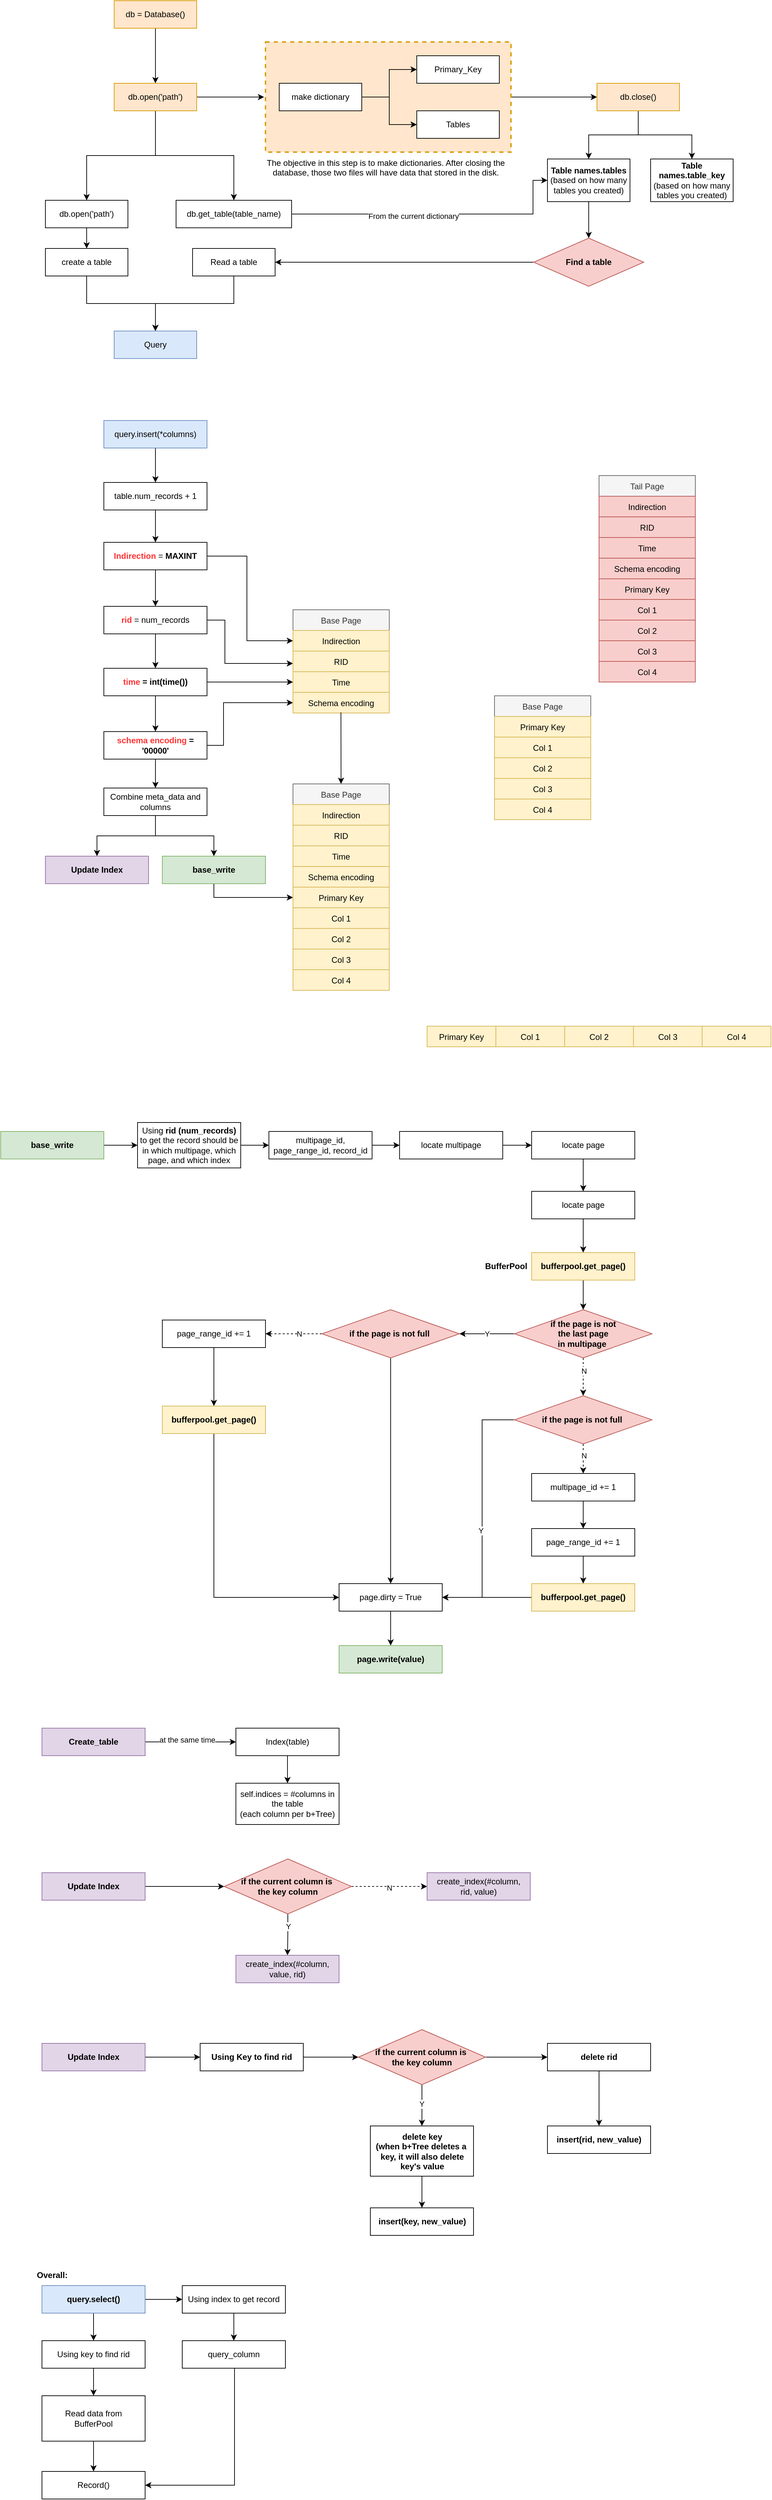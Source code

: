 <mxfile version="16.6.4" type="github">
  <diagram id="Wvhb61Qy2nOv9_hHWXvt" name="Page-1">
    <mxGraphModel dx="1296" dy="722" grid="0" gridSize="10" guides="1" tooltips="1" connect="1" arrows="1" fold="1" page="1" pageScale="1" pageWidth="1169" pageHeight="1654" math="0" shadow="0">
      <root>
        <mxCell id="0" />
        <mxCell id="1" parent="0" />
        <mxCell id="xcOaB14ry1vTwnBR0oJF-19" style="edgeStyle=orthogonalEdgeStyle;rounded=0;orthogonalLoop=1;jettySize=auto;html=1;startArrow=none;startFill=0;endArrow=classic;endFill=1;entryX=0;entryY=0.5;entryDx=0;entryDy=0;" edge="1" parent="1" source="xcOaB14ry1vTwnBR0oJF-11" target="xcOaB14ry1vTwnBR0oJF-20">
          <mxGeometry relative="1" as="geometry">
            <mxPoint x="819.2" y="180" as="targetPoint" />
          </mxGeometry>
        </mxCell>
        <mxCell id="xcOaB14ry1vTwnBR0oJF-11" value="" style="rounded=0;whiteSpace=wrap;html=1;fillColor=#ffe6cc;dashed=1;strokeWidth=2;strokeColor=#d79b00;" vertex="1" parent="1">
          <mxGeometry x="405" y="100" width="357" height="160" as="geometry" />
        </mxCell>
        <mxCell id="xcOaB14ry1vTwnBR0oJF-3" value="" style="edgeStyle=orthogonalEdgeStyle;rounded=0;orthogonalLoop=1;jettySize=auto;html=1;" edge="1" parent="1" source="xcOaB14ry1vTwnBR0oJF-1" target="xcOaB14ry1vTwnBR0oJF-2">
          <mxGeometry relative="1" as="geometry" />
        </mxCell>
        <mxCell id="xcOaB14ry1vTwnBR0oJF-1" value="db = Database()" style="rounded=0;whiteSpace=wrap;html=1;fillColor=#ffe6cc;strokeColor=#d79b00;" vertex="1" parent="1">
          <mxGeometry x="185" y="40" width="120" height="40" as="geometry" />
        </mxCell>
        <mxCell id="xcOaB14ry1vTwnBR0oJF-5" value="" style="edgeStyle=orthogonalEdgeStyle;rounded=0;orthogonalLoop=1;jettySize=auto;html=1;" edge="1" parent="1" source="xcOaB14ry1vTwnBR0oJF-2">
          <mxGeometry relative="1" as="geometry">
            <mxPoint x="403" y="180" as="targetPoint" />
          </mxGeometry>
        </mxCell>
        <mxCell id="xcOaB14ry1vTwnBR0oJF-31" value="" style="edgeStyle=orthogonalEdgeStyle;rounded=0;orthogonalLoop=1;jettySize=auto;html=1;startArrow=none;startFill=0;endArrow=classic;endFill=1;" edge="1" parent="1" source="xcOaB14ry1vTwnBR0oJF-2" target="xcOaB14ry1vTwnBR0oJF-30">
          <mxGeometry relative="1" as="geometry" />
        </mxCell>
        <mxCell id="xcOaB14ry1vTwnBR0oJF-32" style="edgeStyle=orthogonalEdgeStyle;rounded=0;orthogonalLoop=1;jettySize=auto;html=1;entryX=0.5;entryY=0;entryDx=0;entryDy=0;startArrow=none;startFill=0;endArrow=classic;endFill=1;" edge="1" parent="1" source="xcOaB14ry1vTwnBR0oJF-2" target="xcOaB14ry1vTwnBR0oJF-13">
          <mxGeometry relative="1" as="geometry" />
        </mxCell>
        <mxCell id="xcOaB14ry1vTwnBR0oJF-2" value="db.open(&#39;path&#39;)" style="rounded=0;whiteSpace=wrap;html=1;fillColor=#ffe6cc;strokeColor=#d79b00;" vertex="1" parent="1">
          <mxGeometry x="185" y="160" width="120" height="40" as="geometry" />
        </mxCell>
        <mxCell id="xcOaB14ry1vTwnBR0oJF-7" value="" style="edgeStyle=orthogonalEdgeStyle;rounded=0;orthogonalLoop=1;jettySize=auto;html=1;" edge="1" parent="1" source="xcOaB14ry1vTwnBR0oJF-4" target="xcOaB14ry1vTwnBR0oJF-6">
          <mxGeometry relative="1" as="geometry" />
        </mxCell>
        <mxCell id="xcOaB14ry1vTwnBR0oJF-9" value="" style="edgeStyle=orthogonalEdgeStyle;rounded=0;orthogonalLoop=1;jettySize=auto;html=1;" edge="1" parent="1" source="xcOaB14ry1vTwnBR0oJF-4" target="xcOaB14ry1vTwnBR0oJF-8">
          <mxGeometry relative="1" as="geometry" />
        </mxCell>
        <mxCell id="xcOaB14ry1vTwnBR0oJF-4" value="make dictionary" style="rounded=0;whiteSpace=wrap;html=1;" vertex="1" parent="1">
          <mxGeometry x="425" y="160" width="120" height="40" as="geometry" />
        </mxCell>
        <mxCell id="xcOaB14ry1vTwnBR0oJF-6" value="Primary_Key" style="rounded=0;whiteSpace=wrap;html=1;" vertex="1" parent="1">
          <mxGeometry x="625" y="120" width="120" height="40" as="geometry" />
        </mxCell>
        <mxCell id="xcOaB14ry1vTwnBR0oJF-8" value="Tables" style="rounded=0;whiteSpace=wrap;html=1;" vertex="1" parent="1">
          <mxGeometry x="625" y="200" width="120" height="40" as="geometry" />
        </mxCell>
        <mxCell id="xcOaB14ry1vTwnBR0oJF-12" value="The objective in this step is to make dictionaries. After closing the database, those two files will have data that stored in the disk.&lt;br&gt;&lt;br&gt;" style="text;html=1;strokeColor=none;fillColor=none;align=center;verticalAlign=middle;whiteSpace=wrap;rounded=0;dashed=1;" vertex="1" parent="1">
          <mxGeometry x="405" y="260" width="350" height="60" as="geometry" />
        </mxCell>
        <mxCell id="xcOaB14ry1vTwnBR0oJF-28" style="edgeStyle=orthogonalEdgeStyle;rounded=0;orthogonalLoop=1;jettySize=auto;html=1;entryX=0;entryY=0.5;entryDx=0;entryDy=0;startArrow=none;startFill=0;endArrow=classic;endFill=1;" edge="1" parent="1" source="xcOaB14ry1vTwnBR0oJF-13" target="xcOaB14ry1vTwnBR0oJF-21">
          <mxGeometry relative="1" as="geometry">
            <Array as="points">
              <mxPoint x="794" y="350" />
              <mxPoint x="794" y="301" />
            </Array>
          </mxGeometry>
        </mxCell>
        <mxCell id="xcOaB14ry1vTwnBR0oJF-29" value="From the current dictionary" style="edgeLabel;html=1;align=center;verticalAlign=middle;resizable=0;points=[];" vertex="1" connectable="0" parent="xcOaB14ry1vTwnBR0oJF-28">
          <mxGeometry x="-0.16" y="-3" relative="1" as="geometry">
            <mxPoint as="offset" />
          </mxGeometry>
        </mxCell>
        <mxCell id="xcOaB14ry1vTwnBR0oJF-13" value="db.get_table(table_name)" style="rounded=0;whiteSpace=wrap;html=1;" vertex="1" parent="1">
          <mxGeometry x="275" y="330" width="168" height="40" as="geometry" />
        </mxCell>
        <mxCell id="xcOaB14ry1vTwnBR0oJF-22" value="" style="edgeStyle=orthogonalEdgeStyle;rounded=0;orthogonalLoop=1;jettySize=auto;html=1;startArrow=none;startFill=0;endArrow=classic;endFill=1;" edge="1" parent="1" source="xcOaB14ry1vTwnBR0oJF-20" target="xcOaB14ry1vTwnBR0oJF-21">
          <mxGeometry relative="1" as="geometry" />
        </mxCell>
        <mxCell id="xcOaB14ry1vTwnBR0oJF-33" style="edgeStyle=orthogonalEdgeStyle;rounded=0;orthogonalLoop=1;jettySize=auto;html=1;startArrow=none;startFill=0;endArrow=classic;endFill=1;" edge="1" parent="1" source="xcOaB14ry1vTwnBR0oJF-20" target="xcOaB14ry1vTwnBR0oJF-23">
          <mxGeometry relative="1" as="geometry" />
        </mxCell>
        <mxCell id="xcOaB14ry1vTwnBR0oJF-20" value="db.close()" style="rounded=0;whiteSpace=wrap;html=1;fillColor=#ffe6cc;strokeColor=#d79b00;" vertex="1" parent="1">
          <mxGeometry x="887" y="160" width="120" height="40" as="geometry" />
        </mxCell>
        <mxCell id="xcOaB14ry1vTwnBR0oJF-211" style="edgeStyle=orthogonalEdgeStyle;rounded=0;orthogonalLoop=1;jettySize=auto;html=1;fontColor=#000000;startArrow=none;startFill=0;endArrow=classic;endFill=1;" edge="1" parent="1" source="xcOaB14ry1vTwnBR0oJF-21" target="xcOaB14ry1vTwnBR0oJF-210">
          <mxGeometry relative="1" as="geometry" />
        </mxCell>
        <mxCell id="xcOaB14ry1vTwnBR0oJF-21" value="&lt;b&gt;Table names.tables&lt;/b&gt;&lt;br&gt;(based on how many tables you created)" style="rounded=0;whiteSpace=wrap;html=1;" vertex="1" parent="1">
          <mxGeometry x="815" y="270" width="120" height="62" as="geometry" />
        </mxCell>
        <mxCell id="xcOaB14ry1vTwnBR0oJF-23" value="&lt;b&gt;Table names.table_key&lt;/b&gt;&lt;br&gt;(based on how many tables you created)" style="rounded=0;whiteSpace=wrap;html=1;" vertex="1" parent="1">
          <mxGeometry x="965" y="270" width="120" height="62" as="geometry" />
        </mxCell>
        <mxCell id="xcOaB14ry1vTwnBR0oJF-38" style="edgeStyle=orthogonalEdgeStyle;rounded=0;orthogonalLoop=1;jettySize=auto;html=1;startArrow=none;startFill=0;endArrow=classic;endFill=1;" edge="1" parent="1" source="xcOaB14ry1vTwnBR0oJF-25" target="xcOaB14ry1vTwnBR0oJF-36">
          <mxGeometry relative="1" as="geometry" />
        </mxCell>
        <mxCell id="xcOaB14ry1vTwnBR0oJF-25" value="Read a table" style="rounded=0;whiteSpace=wrap;html=1;" vertex="1" parent="1">
          <mxGeometry x="299" y="400" width="120" height="40" as="geometry" />
        </mxCell>
        <mxCell id="xcOaB14ry1vTwnBR0oJF-35" value="" style="edgeStyle=orthogonalEdgeStyle;rounded=0;orthogonalLoop=1;jettySize=auto;html=1;startArrow=none;startFill=0;endArrow=classic;endFill=1;" edge="1" parent="1" source="xcOaB14ry1vTwnBR0oJF-30" target="xcOaB14ry1vTwnBR0oJF-34">
          <mxGeometry relative="1" as="geometry" />
        </mxCell>
        <mxCell id="xcOaB14ry1vTwnBR0oJF-30" value="db.open(&#39;path&#39;)" style="rounded=0;whiteSpace=wrap;html=1;" vertex="1" parent="1">
          <mxGeometry x="85" y="330" width="120" height="40" as="geometry" />
        </mxCell>
        <mxCell id="xcOaB14ry1vTwnBR0oJF-37" value="" style="edgeStyle=orthogonalEdgeStyle;rounded=0;orthogonalLoop=1;jettySize=auto;html=1;startArrow=none;startFill=0;endArrow=classic;endFill=1;" edge="1" parent="1" source="xcOaB14ry1vTwnBR0oJF-34" target="xcOaB14ry1vTwnBR0oJF-36">
          <mxGeometry relative="1" as="geometry" />
        </mxCell>
        <mxCell id="xcOaB14ry1vTwnBR0oJF-34" value="create a table" style="rounded=0;whiteSpace=wrap;html=1;" vertex="1" parent="1">
          <mxGeometry x="85" y="400" width="120" height="40" as="geometry" />
        </mxCell>
        <mxCell id="xcOaB14ry1vTwnBR0oJF-36" value="Query" style="rounded=0;whiteSpace=wrap;html=1;fillColor=#dae8fc;strokeColor=#6c8ebf;" vertex="1" parent="1">
          <mxGeometry x="185" y="520" width="120" height="40" as="geometry" />
        </mxCell>
        <mxCell id="xcOaB14ry1vTwnBR0oJF-66" value="" style="edgeStyle=orthogonalEdgeStyle;rounded=0;orthogonalLoop=1;jettySize=auto;html=1;startArrow=none;startFill=0;endArrow=classic;endFill=1;" edge="1" parent="1" source="xcOaB14ry1vTwnBR0oJF-39" target="xcOaB14ry1vTwnBR0oJF-65">
          <mxGeometry relative="1" as="geometry" />
        </mxCell>
        <mxCell id="xcOaB14ry1vTwnBR0oJF-39" value="query.insert(*columns)" style="rounded=0;whiteSpace=wrap;html=1;fillColor=#dae8fc;strokeColor=#6c8ebf;" vertex="1" parent="1">
          <mxGeometry x="170" y="650" width="150" height="40" as="geometry" />
        </mxCell>
        <mxCell id="xcOaB14ry1vTwnBR0oJF-53" value="" style="group" vertex="1" connectable="0" parent="1">
          <mxGeometry x="445" y="1178" width="140" height="300" as="geometry" />
        </mxCell>
        <mxCell id="xcOaB14ry1vTwnBR0oJF-41" value="Base Page" style="swimlane;fontStyle=0;childLayout=stackLayout;horizontal=1;startSize=30;horizontalStack=0;resizeParent=1;resizeParentMax=0;resizeLast=0;collapsible=1;marginBottom=0;strokeWidth=1;fillColor=#f5f5f5;fontColor=#333333;strokeColor=#666666;" vertex="1" parent="xcOaB14ry1vTwnBR0oJF-53">
          <mxGeometry width="140" height="120" as="geometry" />
        </mxCell>
        <mxCell id="xcOaB14ry1vTwnBR0oJF-42" value="Indirection" style="text;align=center;verticalAlign=middle;spacingLeft=4;spacingRight=4;overflow=hidden;points=[[0,0.5],[1,0.5]];portConstraint=eastwest;rotatable=0;fillColor=#fff2cc;strokeColor=#d6b656;" vertex="1" parent="xcOaB14ry1vTwnBR0oJF-41">
          <mxGeometry y="30" width="140" height="30" as="geometry" />
        </mxCell>
        <mxCell id="xcOaB14ry1vTwnBR0oJF-43" value="RID" style="text;align=center;verticalAlign=middle;spacingLeft=4;spacingRight=4;overflow=hidden;points=[[0,0.5],[1,0.5]];portConstraint=eastwest;rotatable=0;fillColor=#fff2cc;strokeColor=#d6b656;" vertex="1" parent="xcOaB14ry1vTwnBR0oJF-41">
          <mxGeometry y="60" width="140" height="30" as="geometry" />
        </mxCell>
        <mxCell id="xcOaB14ry1vTwnBR0oJF-44" value="Time" style="text;strokeColor=#d6b656;fillColor=#fff2cc;align=center;verticalAlign=middle;spacingLeft=4;spacingRight=4;overflow=hidden;points=[[0,0.5],[1,0.5]];portConstraint=eastwest;rotatable=0;" vertex="1" parent="xcOaB14ry1vTwnBR0oJF-41">
          <mxGeometry y="90" width="140" height="30" as="geometry" />
        </mxCell>
        <mxCell id="xcOaB14ry1vTwnBR0oJF-46" value="Schema encoding" style="text;strokeColor=#d6b656;fillColor=#fff2cc;align=center;verticalAlign=middle;spacingLeft=4;spacingRight=4;overflow=hidden;points=[[0,0.5],[1,0.5]];portConstraint=eastwest;rotatable=0;" vertex="1" parent="xcOaB14ry1vTwnBR0oJF-53">
          <mxGeometry y="120" width="140" height="30" as="geometry" />
        </mxCell>
        <mxCell id="xcOaB14ry1vTwnBR0oJF-47" value="Primary Key" style="text;align=center;verticalAlign=middle;spacingLeft=4;spacingRight=4;overflow=hidden;points=[[0,0.5],[1,0.5]];portConstraint=eastwest;rotatable=0;fillColor=#fff2cc;strokeColor=#d6b656;" vertex="1" parent="xcOaB14ry1vTwnBR0oJF-53">
          <mxGeometry y="150" width="140" height="30" as="geometry" />
        </mxCell>
        <mxCell id="xcOaB14ry1vTwnBR0oJF-48" value="Col 1" style="text;strokeColor=#d6b656;fillColor=#fff2cc;align=center;verticalAlign=middle;spacingLeft=4;spacingRight=4;overflow=hidden;points=[[0,0.5],[1,0.5]];portConstraint=eastwest;rotatable=0;" vertex="1" parent="xcOaB14ry1vTwnBR0oJF-53">
          <mxGeometry y="180" width="140" height="30" as="geometry" />
        </mxCell>
        <mxCell id="xcOaB14ry1vTwnBR0oJF-49" value="Col 2" style="text;strokeColor=#d6b656;fillColor=#fff2cc;align=center;verticalAlign=middle;spacingLeft=4;spacingRight=4;overflow=hidden;points=[[0,0.5],[1,0.5]];portConstraint=eastwest;rotatable=0;" vertex="1" parent="xcOaB14ry1vTwnBR0oJF-53">
          <mxGeometry y="210" width="140" height="30" as="geometry" />
        </mxCell>
        <mxCell id="xcOaB14ry1vTwnBR0oJF-50" value="Col 3" style="text;strokeColor=#d6b656;fillColor=#fff2cc;align=center;verticalAlign=middle;spacingLeft=4;spacingRight=4;overflow=hidden;points=[[0,0.5],[1,0.5]];portConstraint=eastwest;rotatable=0;" vertex="1" parent="xcOaB14ry1vTwnBR0oJF-53">
          <mxGeometry y="240" width="140" height="30" as="geometry" />
        </mxCell>
        <mxCell id="xcOaB14ry1vTwnBR0oJF-51" value="Col 4" style="text;strokeColor=#d6b656;fillColor=#fff2cc;align=center;verticalAlign=middle;spacingLeft=4;spacingRight=4;overflow=hidden;points=[[0,0.5],[1,0.5]];portConstraint=eastwest;rotatable=0;" vertex="1" parent="xcOaB14ry1vTwnBR0oJF-53">
          <mxGeometry y="270" width="140" height="30" as="geometry" />
        </mxCell>
        <mxCell id="xcOaB14ry1vTwnBR0oJF-54" value="" style="group" vertex="1" connectable="0" parent="1">
          <mxGeometry x="890" y="730" width="140" height="300" as="geometry" />
        </mxCell>
        <mxCell id="xcOaB14ry1vTwnBR0oJF-55" value="Tail Page" style="swimlane;fontStyle=0;childLayout=stackLayout;horizontal=1;startSize=30;horizontalStack=0;resizeParent=1;resizeParentMax=0;resizeLast=0;collapsible=1;marginBottom=0;strokeWidth=1;fillColor=#f5f5f5;fontColor=#333333;strokeColor=#666666;" vertex="1" parent="xcOaB14ry1vTwnBR0oJF-54">
          <mxGeometry width="140" height="120" as="geometry" />
        </mxCell>
        <mxCell id="xcOaB14ry1vTwnBR0oJF-56" value="Indirection" style="text;align=center;verticalAlign=middle;spacingLeft=4;spacingRight=4;overflow=hidden;points=[[0,0.5],[1,0.5]];portConstraint=eastwest;rotatable=0;fillColor=#f8cecc;strokeColor=#b85450;" vertex="1" parent="xcOaB14ry1vTwnBR0oJF-55">
          <mxGeometry y="30" width="140" height="30" as="geometry" />
        </mxCell>
        <mxCell id="xcOaB14ry1vTwnBR0oJF-57" value="RID" style="text;align=center;verticalAlign=middle;spacingLeft=4;spacingRight=4;overflow=hidden;points=[[0,0.5],[1,0.5]];portConstraint=eastwest;rotatable=0;fillColor=#f8cecc;strokeColor=#b85450;" vertex="1" parent="xcOaB14ry1vTwnBR0oJF-55">
          <mxGeometry y="60" width="140" height="30" as="geometry" />
        </mxCell>
        <mxCell id="xcOaB14ry1vTwnBR0oJF-58" value="Time" style="text;strokeColor=#b85450;fillColor=#f8cecc;align=center;verticalAlign=middle;spacingLeft=4;spacingRight=4;overflow=hidden;points=[[0,0.5],[1,0.5]];portConstraint=eastwest;rotatable=0;" vertex="1" parent="xcOaB14ry1vTwnBR0oJF-55">
          <mxGeometry y="90" width="140" height="30" as="geometry" />
        </mxCell>
        <mxCell id="xcOaB14ry1vTwnBR0oJF-59" value="Schema encoding" style="text;strokeColor=#b85450;fillColor=#f8cecc;align=center;verticalAlign=middle;spacingLeft=4;spacingRight=4;overflow=hidden;points=[[0,0.5],[1,0.5]];portConstraint=eastwest;rotatable=0;" vertex="1" parent="xcOaB14ry1vTwnBR0oJF-54">
          <mxGeometry y="120" width="140" height="30" as="geometry" />
        </mxCell>
        <mxCell id="xcOaB14ry1vTwnBR0oJF-60" value="Primary Key" style="text;align=center;verticalAlign=middle;spacingLeft=4;spacingRight=4;overflow=hidden;points=[[0,0.5],[1,0.5]];portConstraint=eastwest;rotatable=0;fillColor=#f8cecc;strokeColor=#b85450;" vertex="1" parent="xcOaB14ry1vTwnBR0oJF-54">
          <mxGeometry y="150" width="140" height="30" as="geometry" />
        </mxCell>
        <mxCell id="xcOaB14ry1vTwnBR0oJF-61" value="Col 1" style="text;strokeColor=#b85450;fillColor=#f8cecc;align=center;verticalAlign=middle;spacingLeft=4;spacingRight=4;overflow=hidden;points=[[0,0.5],[1,0.5]];portConstraint=eastwest;rotatable=0;" vertex="1" parent="xcOaB14ry1vTwnBR0oJF-54">
          <mxGeometry y="180" width="140" height="30" as="geometry" />
        </mxCell>
        <mxCell id="xcOaB14ry1vTwnBR0oJF-62" value="Col 2" style="text;strokeColor=#b85450;fillColor=#f8cecc;align=center;verticalAlign=middle;spacingLeft=4;spacingRight=4;overflow=hidden;points=[[0,0.5],[1,0.5]];portConstraint=eastwest;rotatable=0;" vertex="1" parent="xcOaB14ry1vTwnBR0oJF-54">
          <mxGeometry y="210" width="140" height="30" as="geometry" />
        </mxCell>
        <mxCell id="xcOaB14ry1vTwnBR0oJF-63" value="Col 3" style="text;strokeColor=#b85450;fillColor=#f8cecc;align=center;verticalAlign=middle;spacingLeft=4;spacingRight=4;overflow=hidden;points=[[0,0.5],[1,0.5]];portConstraint=eastwest;rotatable=0;" vertex="1" parent="xcOaB14ry1vTwnBR0oJF-54">
          <mxGeometry y="240" width="140" height="30" as="geometry" />
        </mxCell>
        <mxCell id="xcOaB14ry1vTwnBR0oJF-64" value="Col 4" style="text;strokeColor=#b85450;fillColor=#f8cecc;align=center;verticalAlign=middle;spacingLeft=4;spacingRight=4;overflow=hidden;points=[[0,0.5],[1,0.5]];portConstraint=eastwest;rotatable=0;" vertex="1" parent="xcOaB14ry1vTwnBR0oJF-54">
          <mxGeometry y="270" width="140" height="30" as="geometry" />
        </mxCell>
        <mxCell id="xcOaB14ry1vTwnBR0oJF-68" value="" style="edgeStyle=orthogonalEdgeStyle;rounded=0;orthogonalLoop=1;jettySize=auto;html=1;startArrow=none;startFill=0;endArrow=classic;endFill=1;" edge="1" parent="1" source="xcOaB14ry1vTwnBR0oJF-65" target="xcOaB14ry1vTwnBR0oJF-67">
          <mxGeometry relative="1" as="geometry" />
        </mxCell>
        <mxCell id="xcOaB14ry1vTwnBR0oJF-65" value="table.num_records + 1" style="rounded=0;whiteSpace=wrap;html=1;" vertex="1" parent="1">
          <mxGeometry x="170" y="740" width="150" height="40" as="geometry" />
        </mxCell>
        <mxCell id="xcOaB14ry1vTwnBR0oJF-70" value="" style="edgeStyle=orthogonalEdgeStyle;rounded=0;orthogonalLoop=1;jettySize=auto;html=1;startArrow=none;startFill=0;endArrow=classic;endFill=1;" edge="1" parent="1" source="xcOaB14ry1vTwnBR0oJF-67" target="xcOaB14ry1vTwnBR0oJF-69">
          <mxGeometry relative="1" as="geometry" />
        </mxCell>
        <mxCell id="xcOaB14ry1vTwnBR0oJF-107" style="edgeStyle=orthogonalEdgeStyle;rounded=0;orthogonalLoop=1;jettySize=auto;html=1;fontColor=#000000;startArrow=none;startFill=0;endArrow=classic;endFill=1;" edge="1" parent="1" source="xcOaB14ry1vTwnBR0oJF-67" target="xcOaB14ry1vTwnBR0oJF-96">
          <mxGeometry relative="1" as="geometry">
            <Array as="points">
              <mxPoint x="378" y="847" />
              <mxPoint x="378" y="970" />
            </Array>
          </mxGeometry>
        </mxCell>
        <mxCell id="xcOaB14ry1vTwnBR0oJF-67" value="&lt;font color=&quot;#ff3333&quot;&gt;&lt;b&gt;Indirection&lt;/b&gt;&lt;/font&gt; = &lt;b&gt;MAXINT&lt;/b&gt;" style="rounded=0;whiteSpace=wrap;html=1;" vertex="1" parent="1">
          <mxGeometry x="170" y="827" width="150" height="40" as="geometry" />
        </mxCell>
        <mxCell id="xcOaB14ry1vTwnBR0oJF-102" value="" style="edgeStyle=orthogonalEdgeStyle;rounded=0;orthogonalLoop=1;jettySize=auto;html=1;fontColor=#000000;startArrow=none;startFill=0;endArrow=classic;endFill=1;" edge="1" parent="1" source="xcOaB14ry1vTwnBR0oJF-69" target="xcOaB14ry1vTwnBR0oJF-101">
          <mxGeometry relative="1" as="geometry" />
        </mxCell>
        <mxCell id="xcOaB14ry1vTwnBR0oJF-105" style="edgeStyle=orthogonalEdgeStyle;rounded=0;orthogonalLoop=1;jettySize=auto;html=1;fontColor=#000000;startArrow=none;startFill=0;endArrow=classic;endFill=1;" edge="1" parent="1" source="xcOaB14ry1vTwnBR0oJF-69" target="xcOaB14ry1vTwnBR0oJF-97">
          <mxGeometry relative="1" as="geometry">
            <Array as="points">
              <mxPoint x="346" y="940" />
              <mxPoint x="346" y="1003" />
            </Array>
          </mxGeometry>
        </mxCell>
        <mxCell id="xcOaB14ry1vTwnBR0oJF-69" value="&lt;b&gt;&lt;font color=&quot;#ff3333&quot;&gt;rid&lt;/font&gt;&lt;/b&gt; = num_records" style="rounded=0;whiteSpace=wrap;html=1;" vertex="1" parent="1">
          <mxGeometry x="170" y="920" width="150" height="40" as="geometry" />
        </mxCell>
        <mxCell id="xcOaB14ry1vTwnBR0oJF-76" value="" style="edgeStyle=orthogonalEdgeStyle;rounded=0;orthogonalLoop=1;jettySize=auto;html=1;fontColor=#000000;startArrow=none;startFill=0;endArrow=classic;endFill=1;" edge="1" parent="1" source="xcOaB14ry1vTwnBR0oJF-71" target="xcOaB14ry1vTwnBR0oJF-75">
          <mxGeometry relative="1" as="geometry" />
        </mxCell>
        <mxCell id="xcOaB14ry1vTwnBR0oJF-108" style="edgeStyle=orthogonalEdgeStyle;rounded=0;orthogonalLoop=1;jettySize=auto;html=1;fontColor=#000000;startArrow=none;startFill=0;endArrow=classic;endFill=1;" edge="1" parent="1" source="xcOaB14ry1vTwnBR0oJF-71" target="xcOaB14ry1vTwnBR0oJF-99">
          <mxGeometry relative="1" as="geometry">
            <Array as="points">
              <mxPoint x="344" y="1122" />
              <mxPoint x="344" y="1060" />
            </Array>
          </mxGeometry>
        </mxCell>
        <mxCell id="xcOaB14ry1vTwnBR0oJF-71" value="&lt;b&gt;&lt;font color=&quot;#ff3333&quot;&gt;schema encoding &lt;/font&gt;=&lt;font color=&quot;#ff3333&quot;&gt; &lt;/font&gt;&#39;00000&#39;&lt;/b&gt;" style="rounded=0;whiteSpace=wrap;html=1;" vertex="1" parent="1">
          <mxGeometry x="170" y="1102" width="150" height="40" as="geometry" />
        </mxCell>
        <mxCell id="xcOaB14ry1vTwnBR0oJF-78" value="" style="edgeStyle=orthogonalEdgeStyle;rounded=0;orthogonalLoop=1;jettySize=auto;html=1;fontColor=#000000;startArrow=none;startFill=0;endArrow=classic;endFill=1;" edge="1" parent="1" source="xcOaB14ry1vTwnBR0oJF-75" target="xcOaB14ry1vTwnBR0oJF-77">
          <mxGeometry relative="1" as="geometry" />
        </mxCell>
        <mxCell id="xcOaB14ry1vTwnBR0oJF-80" value="" style="edgeStyle=orthogonalEdgeStyle;rounded=0;orthogonalLoop=1;jettySize=auto;html=1;fontColor=#000000;startArrow=none;startFill=0;endArrow=classic;endFill=1;" edge="1" parent="1" source="xcOaB14ry1vTwnBR0oJF-75" target="xcOaB14ry1vTwnBR0oJF-79">
          <mxGeometry relative="1" as="geometry" />
        </mxCell>
        <mxCell id="xcOaB14ry1vTwnBR0oJF-75" value="Combine meta_data and&lt;br&gt;columns" style="rounded=0;whiteSpace=wrap;html=1;" vertex="1" parent="1">
          <mxGeometry x="170" y="1184" width="150" height="40" as="geometry" />
        </mxCell>
        <mxCell id="xcOaB14ry1vTwnBR0oJF-110" value="" style="edgeStyle=orthogonalEdgeStyle;rounded=0;orthogonalLoop=1;jettySize=auto;html=1;fontColor=#000000;startArrow=none;startFill=0;endArrow=classic;endFill=1;" edge="1" parent="1" source="xcOaB14ry1vTwnBR0oJF-77" target="xcOaB14ry1vTwnBR0oJF-47">
          <mxGeometry relative="1" as="geometry" />
        </mxCell>
        <mxCell id="xcOaB14ry1vTwnBR0oJF-77" value="base_write" style="rounded=0;whiteSpace=wrap;html=1;fillColor=#d5e8d4;strokeColor=#82b366;fontStyle=1" vertex="1" parent="1">
          <mxGeometry x="255" y="1283" width="150" height="40" as="geometry" />
        </mxCell>
        <mxCell id="xcOaB14ry1vTwnBR0oJF-79" value="Update Index" style="rounded=0;whiteSpace=wrap;html=1;fillColor=#e1d5e7;strokeColor=#9673a6;fontStyle=1" vertex="1" parent="1">
          <mxGeometry x="85" y="1283" width="150" height="40" as="geometry" />
        </mxCell>
        <mxCell id="xcOaB14ry1vTwnBR0oJF-84" value="Base Page" style="swimlane;fontStyle=0;childLayout=stackLayout;horizontal=1;startSize=30;horizontalStack=0;resizeParent=1;resizeParentMax=0;resizeLast=0;collapsible=1;marginBottom=0;strokeWidth=1;fillColor=#f5f5f5;fontColor=#333333;strokeColor=#666666;" vertex="1" parent="1">
          <mxGeometry x="738" y="1050" width="140" height="60" as="geometry" />
        </mxCell>
        <mxCell id="xcOaB14ry1vTwnBR0oJF-89" value="Primary Key" style="text;align=center;verticalAlign=middle;spacingLeft=4;spacingRight=4;overflow=hidden;points=[[0,0.5],[1,0.5]];portConstraint=eastwest;rotatable=0;fillColor=#fff2cc;strokeColor=#d6b656;" vertex="1" parent="xcOaB14ry1vTwnBR0oJF-84">
          <mxGeometry y="30" width="140" height="30" as="geometry" />
        </mxCell>
        <mxCell id="xcOaB14ry1vTwnBR0oJF-90" value="Col 1" style="text;strokeColor=#d6b656;fillColor=#fff2cc;align=center;verticalAlign=middle;spacingLeft=4;spacingRight=4;overflow=hidden;points=[[0,0.5],[1,0.5]];portConstraint=eastwest;rotatable=0;" vertex="1" parent="1">
          <mxGeometry x="738" y="1110" width="140" height="30" as="geometry" />
        </mxCell>
        <mxCell id="xcOaB14ry1vTwnBR0oJF-91" value="Col 2" style="text;strokeColor=#d6b656;fillColor=#fff2cc;align=center;verticalAlign=middle;spacingLeft=4;spacingRight=4;overflow=hidden;points=[[0,0.5],[1,0.5]];portConstraint=eastwest;rotatable=0;" vertex="1" parent="1">
          <mxGeometry x="738" y="1140" width="140" height="30" as="geometry" />
        </mxCell>
        <mxCell id="xcOaB14ry1vTwnBR0oJF-92" value="Col 3" style="text;strokeColor=#d6b656;fillColor=#fff2cc;align=center;verticalAlign=middle;spacingLeft=4;spacingRight=4;overflow=hidden;points=[[0,0.5],[1,0.5]];portConstraint=eastwest;rotatable=0;" vertex="1" parent="1">
          <mxGeometry x="738" y="1170" width="140" height="30" as="geometry" />
        </mxCell>
        <mxCell id="xcOaB14ry1vTwnBR0oJF-93" value="Col 4" style="text;strokeColor=#d6b656;fillColor=#fff2cc;align=center;verticalAlign=middle;spacingLeft=4;spacingRight=4;overflow=hidden;points=[[0,0.5],[1,0.5]];portConstraint=eastwest;rotatable=0;" vertex="1" parent="1">
          <mxGeometry x="738" y="1200" width="140" height="30" as="geometry" />
        </mxCell>
        <mxCell id="xcOaB14ry1vTwnBR0oJF-95" value="Base Page" style="swimlane;fontStyle=0;childLayout=stackLayout;horizontal=1;startSize=30;horizontalStack=0;resizeParent=1;resizeParentMax=0;resizeLast=0;collapsible=1;marginBottom=0;strokeWidth=1;fillColor=#f5f5f5;fontColor=#333333;strokeColor=#666666;" vertex="1" parent="1">
          <mxGeometry x="445" y="925" width="140" height="120" as="geometry" />
        </mxCell>
        <mxCell id="xcOaB14ry1vTwnBR0oJF-96" value="Indirection" style="text;align=center;verticalAlign=middle;spacingLeft=4;spacingRight=4;overflow=hidden;points=[[0,0.5],[1,0.5]];portConstraint=eastwest;rotatable=0;fillColor=#fff2cc;strokeColor=#d6b656;" vertex="1" parent="xcOaB14ry1vTwnBR0oJF-95">
          <mxGeometry y="30" width="140" height="30" as="geometry" />
        </mxCell>
        <mxCell id="xcOaB14ry1vTwnBR0oJF-97" value="RID" style="text;align=center;verticalAlign=middle;spacingLeft=4;spacingRight=4;overflow=hidden;points=[[0,0.5],[1,0.5]];portConstraint=eastwest;rotatable=0;fillColor=#fff2cc;strokeColor=#d6b656;" vertex="1" parent="xcOaB14ry1vTwnBR0oJF-95">
          <mxGeometry y="60" width="140" height="30" as="geometry" />
        </mxCell>
        <mxCell id="xcOaB14ry1vTwnBR0oJF-98" value="Time" style="text;strokeColor=#d6b656;fillColor=#fff2cc;align=center;verticalAlign=middle;spacingLeft=4;spacingRight=4;overflow=hidden;points=[[0,0.5],[1,0.5]];portConstraint=eastwest;rotatable=0;" vertex="1" parent="xcOaB14ry1vTwnBR0oJF-95">
          <mxGeometry y="90" width="140" height="30" as="geometry" />
        </mxCell>
        <mxCell id="xcOaB14ry1vTwnBR0oJF-99" value="Schema encoding" style="text;strokeColor=#d6b656;fillColor=#fff2cc;align=center;verticalAlign=middle;spacingLeft=4;spacingRight=4;overflow=hidden;points=[[0,0.5],[1,0.5]];portConstraint=eastwest;rotatable=0;" vertex="1" parent="1">
          <mxGeometry x="445" y="1045" width="140" height="30" as="geometry" />
        </mxCell>
        <mxCell id="xcOaB14ry1vTwnBR0oJF-103" style="edgeStyle=orthogonalEdgeStyle;rounded=0;orthogonalLoop=1;jettySize=auto;html=1;fontColor=#000000;startArrow=none;startFill=0;endArrow=classic;endFill=1;" edge="1" parent="1" source="xcOaB14ry1vTwnBR0oJF-101" target="xcOaB14ry1vTwnBR0oJF-71">
          <mxGeometry relative="1" as="geometry" />
        </mxCell>
        <mxCell id="xcOaB14ry1vTwnBR0oJF-106" style="edgeStyle=orthogonalEdgeStyle;rounded=0;orthogonalLoop=1;jettySize=auto;html=1;entryX=0;entryY=0.5;entryDx=0;entryDy=0;fontColor=#000000;startArrow=none;startFill=0;endArrow=classic;endFill=1;" edge="1" parent="1" source="xcOaB14ry1vTwnBR0oJF-101" target="xcOaB14ry1vTwnBR0oJF-98">
          <mxGeometry relative="1" as="geometry" />
        </mxCell>
        <mxCell id="xcOaB14ry1vTwnBR0oJF-101" value="&lt;b&gt;&lt;font color=&quot;#ff3333&quot;&gt;time &lt;/font&gt;= int(time())&lt;/b&gt;" style="rounded=0;whiteSpace=wrap;html=1;" vertex="1" parent="1">
          <mxGeometry x="170" y="1010" width="150" height="40" as="geometry" />
        </mxCell>
        <mxCell id="xcOaB14ry1vTwnBR0oJF-111" value="" style="endArrow=classic;html=1;rounded=0;fontColor=#000000;exitX=0.498;exitY=0.97;exitDx=0;exitDy=0;exitPerimeter=0;" edge="1" parent="1" source="xcOaB14ry1vTwnBR0oJF-99" target="xcOaB14ry1vTwnBR0oJF-41">
          <mxGeometry width="50" height="50" relative="1" as="geometry">
            <mxPoint x="505" y="1104" as="sourcePoint" />
            <mxPoint x="597" y="1144" as="targetPoint" />
          </mxGeometry>
        </mxCell>
        <mxCell id="xcOaB14ry1vTwnBR0oJF-114" value="" style="edgeStyle=orthogonalEdgeStyle;rounded=0;orthogonalLoop=1;jettySize=auto;html=1;fontColor=#000000;startArrow=none;startFill=0;endArrow=classic;endFill=1;" edge="1" parent="1" source="xcOaB14ry1vTwnBR0oJF-112" target="xcOaB14ry1vTwnBR0oJF-113">
          <mxGeometry relative="1" as="geometry" />
        </mxCell>
        <mxCell id="xcOaB14ry1vTwnBR0oJF-112" value="base_write" style="rounded=0;whiteSpace=wrap;html=1;fillColor=#d5e8d4;strokeColor=#82b366;fontStyle=1" vertex="1" parent="1">
          <mxGeometry x="20" y="1683" width="150" height="40" as="geometry" />
        </mxCell>
        <mxCell id="xcOaB14ry1vTwnBR0oJF-116" style="edgeStyle=orthogonalEdgeStyle;rounded=0;orthogonalLoop=1;jettySize=auto;html=1;fontColor=#000000;startArrow=none;startFill=0;endArrow=classic;endFill=1;" edge="1" parent="1" source="xcOaB14ry1vTwnBR0oJF-113" target="xcOaB14ry1vTwnBR0oJF-115">
          <mxGeometry relative="1" as="geometry" />
        </mxCell>
        <mxCell id="xcOaB14ry1vTwnBR0oJF-113" value="&lt;span style=&quot;font-weight: normal&quot;&gt;Using &lt;/span&gt;rid (num_records)&lt;span style=&quot;font-weight: normal&quot;&gt; to get the record should be in which multipage, which page, and which index&lt;/span&gt;" style="rounded=0;whiteSpace=wrap;html=1;fontStyle=1" vertex="1" parent="1">
          <mxGeometry x="219" y="1670" width="150" height="66" as="geometry" />
        </mxCell>
        <mxCell id="xcOaB14ry1vTwnBR0oJF-131" value="" style="edgeStyle=orthogonalEdgeStyle;rounded=0;orthogonalLoop=1;jettySize=auto;html=1;fontColor=#000000;startArrow=none;startFill=0;endArrow=classic;endFill=1;" edge="1" parent="1" source="xcOaB14ry1vTwnBR0oJF-115" target="xcOaB14ry1vTwnBR0oJF-130">
          <mxGeometry relative="1" as="geometry" />
        </mxCell>
        <mxCell id="xcOaB14ry1vTwnBR0oJF-115" value="&lt;span style=&quot;font-weight: normal&quot;&gt;multipage_id, page_range_id, record_id&lt;/span&gt;" style="rounded=0;whiteSpace=wrap;html=1;fontStyle=1" vertex="1" parent="1">
          <mxGeometry x="410" y="1683" width="150" height="40" as="geometry" />
        </mxCell>
        <mxCell id="xcOaB14ry1vTwnBR0oJF-122" value="Primary Key" style="text;align=center;verticalAlign=middle;spacingLeft=4;spacingRight=4;overflow=hidden;points=[[0,0.5],[1,0.5]];portConstraint=eastwest;rotatable=0;fillColor=#fff2cc;strokeColor=#d6b656;" vertex="1" parent="1">
          <mxGeometry x="640" y="1530" width="100" height="30" as="geometry" />
        </mxCell>
        <mxCell id="xcOaB14ry1vTwnBR0oJF-123" value="Col 1" style="text;strokeColor=#d6b656;fillColor=#fff2cc;align=center;verticalAlign=middle;spacingLeft=4;spacingRight=4;overflow=hidden;points=[[0,0.5],[1,0.5]];portConstraint=eastwest;rotatable=0;" vertex="1" parent="1">
          <mxGeometry x="740" y="1530" width="100" height="30" as="geometry" />
        </mxCell>
        <mxCell id="xcOaB14ry1vTwnBR0oJF-124" value="Col 2" style="text;strokeColor=#d6b656;fillColor=#fff2cc;align=center;verticalAlign=middle;spacingLeft=4;spacingRight=4;overflow=hidden;points=[[0,0.5],[1,0.5]];portConstraint=eastwest;rotatable=0;" vertex="1" parent="1">
          <mxGeometry x="840" y="1530" width="100" height="30" as="geometry" />
        </mxCell>
        <mxCell id="xcOaB14ry1vTwnBR0oJF-125" value="Col 3" style="text;strokeColor=#d6b656;fillColor=#fff2cc;align=center;verticalAlign=middle;spacingLeft=4;spacingRight=4;overflow=hidden;points=[[0,0.5],[1,0.5]];portConstraint=eastwest;rotatable=0;" vertex="1" parent="1">
          <mxGeometry x="940" y="1530" width="100" height="30" as="geometry" />
        </mxCell>
        <mxCell id="xcOaB14ry1vTwnBR0oJF-126" value="Col 4" style="text;strokeColor=#d6b656;fillColor=#fff2cc;align=center;verticalAlign=middle;spacingLeft=4;spacingRight=4;overflow=hidden;points=[[0,0.5],[1,0.5]];portConstraint=eastwest;rotatable=0;" vertex="1" parent="1">
          <mxGeometry x="1040" y="1530" width="100" height="30" as="geometry" />
        </mxCell>
        <mxCell id="xcOaB14ry1vTwnBR0oJF-133" value="" style="edgeStyle=orthogonalEdgeStyle;rounded=0;orthogonalLoop=1;jettySize=auto;html=1;fontColor=#000000;startArrow=none;startFill=0;endArrow=classic;endFill=1;" edge="1" parent="1" source="xcOaB14ry1vTwnBR0oJF-130" target="xcOaB14ry1vTwnBR0oJF-132">
          <mxGeometry relative="1" as="geometry" />
        </mxCell>
        <mxCell id="xcOaB14ry1vTwnBR0oJF-130" value="&lt;span style=&quot;font-weight: 400&quot;&gt;locate multipage&lt;br&gt;&lt;/span&gt;" style="rounded=0;whiteSpace=wrap;html=1;fontStyle=1" vertex="1" parent="1">
          <mxGeometry x="600" y="1683" width="150" height="40" as="geometry" />
        </mxCell>
        <mxCell id="xcOaB14ry1vTwnBR0oJF-135" value="" style="edgeStyle=orthogonalEdgeStyle;rounded=0;orthogonalLoop=1;jettySize=auto;html=1;fontColor=#000000;startArrow=none;startFill=0;endArrow=classic;endFill=1;" edge="1" parent="1" source="xcOaB14ry1vTwnBR0oJF-132" target="xcOaB14ry1vTwnBR0oJF-134">
          <mxGeometry relative="1" as="geometry" />
        </mxCell>
        <mxCell id="xcOaB14ry1vTwnBR0oJF-132" value="&lt;span style=&quot;font-weight: 400&quot;&gt;locate page&lt;br&gt;&lt;/span&gt;" style="rounded=0;whiteSpace=wrap;html=1;fontStyle=1" vertex="1" parent="1">
          <mxGeometry x="792" y="1683" width="150" height="40" as="geometry" />
        </mxCell>
        <mxCell id="xcOaB14ry1vTwnBR0oJF-137" value="" style="edgeStyle=orthogonalEdgeStyle;rounded=0;orthogonalLoop=1;jettySize=auto;html=1;fontColor=#000000;startArrow=none;startFill=0;endArrow=classic;endFill=1;" edge="1" parent="1" source="xcOaB14ry1vTwnBR0oJF-134" target="xcOaB14ry1vTwnBR0oJF-136">
          <mxGeometry relative="1" as="geometry" />
        </mxCell>
        <mxCell id="xcOaB14ry1vTwnBR0oJF-134" value="&lt;span style=&quot;font-weight: 400&quot;&gt;locate page&lt;br&gt;&lt;/span&gt;" style="rounded=0;whiteSpace=wrap;html=1;fontStyle=1" vertex="1" parent="1">
          <mxGeometry x="792" y="1770" width="150" height="40" as="geometry" />
        </mxCell>
        <mxCell id="xcOaB14ry1vTwnBR0oJF-158" style="edgeStyle=orthogonalEdgeStyle;rounded=0;orthogonalLoop=1;jettySize=auto;html=1;fontColor=#000000;startArrow=none;startFill=0;endArrow=classic;endFill=1;" edge="1" parent="1" source="xcOaB14ry1vTwnBR0oJF-136" target="xcOaB14ry1vTwnBR0oJF-141">
          <mxGeometry relative="1" as="geometry" />
        </mxCell>
        <mxCell id="xcOaB14ry1vTwnBR0oJF-136" value="&lt;span&gt;&lt;b&gt;bufferpool.get_page()&lt;/b&gt;&lt;br&gt;&lt;/span&gt;" style="rounded=0;whiteSpace=wrap;html=1;fontStyle=0;fillColor=#fff2cc;strokeColor=#d6b656;" vertex="1" parent="1">
          <mxGeometry x="792" y="1859" width="150" height="40" as="geometry" />
        </mxCell>
        <mxCell id="xcOaB14ry1vTwnBR0oJF-138" value="&lt;b&gt;BufferPool&lt;/b&gt;" style="text;html=1;strokeColor=none;fillColor=none;align=center;verticalAlign=middle;whiteSpace=wrap;rounded=0;fontColor=#000000;" vertex="1" parent="1">
          <mxGeometry x="680" y="1864" width="150" height="30" as="geometry" />
        </mxCell>
        <mxCell id="xcOaB14ry1vTwnBR0oJF-147" value="Y" style="edgeStyle=orthogonalEdgeStyle;rounded=0;orthogonalLoop=1;jettySize=auto;html=1;fontColor=#000000;startArrow=none;startFill=0;endArrow=classic;endFill=1;" edge="1" parent="1" source="xcOaB14ry1vTwnBR0oJF-141" target="xcOaB14ry1vTwnBR0oJF-146">
          <mxGeometry relative="1" as="geometry" />
        </mxCell>
        <mxCell id="xcOaB14ry1vTwnBR0oJF-163" style="edgeStyle=orthogonalEdgeStyle;rounded=0;orthogonalLoop=1;jettySize=auto;html=1;fontColor=#000000;startArrow=none;startFill=0;endArrow=classic;endFill=1;dashed=1;" edge="1" parent="1" source="xcOaB14ry1vTwnBR0oJF-141" target="xcOaB14ry1vTwnBR0oJF-162">
          <mxGeometry relative="1" as="geometry" />
        </mxCell>
        <mxCell id="xcOaB14ry1vTwnBR0oJF-164" value="N" style="edgeLabel;html=1;align=center;verticalAlign=middle;resizable=0;points=[];fontColor=#000000;" vertex="1" connectable="0" parent="xcOaB14ry1vTwnBR0oJF-163">
          <mxGeometry x="-0.314" y="1" relative="1" as="geometry">
            <mxPoint as="offset" />
          </mxGeometry>
        </mxCell>
        <mxCell id="xcOaB14ry1vTwnBR0oJF-141" value="if the page is not &lt;br&gt;the last page &lt;br&gt;in multipage&amp;nbsp;" style="rhombus;whiteSpace=wrap;html=1;strokeWidth=1;fillColor=#f8cecc;strokeColor=#b85450;fontStyle=1" vertex="1" parent="1">
          <mxGeometry x="767" y="1942" width="200" height="70" as="geometry" />
        </mxCell>
        <mxCell id="xcOaB14ry1vTwnBR0oJF-154" style="edgeStyle=orthogonalEdgeStyle;rounded=0;orthogonalLoop=1;jettySize=auto;html=1;fontColor=#000000;startArrow=none;startFill=0;endArrow=classic;endFill=1;dashed=1;" edge="1" parent="1" source="xcOaB14ry1vTwnBR0oJF-146" target="xcOaB14ry1vTwnBR0oJF-153">
          <mxGeometry relative="1" as="geometry" />
        </mxCell>
        <mxCell id="xcOaB14ry1vTwnBR0oJF-155" value="N" style="edgeLabel;html=1;align=center;verticalAlign=middle;resizable=0;points=[];fontColor=#000000;" vertex="1" connectable="0" parent="xcOaB14ry1vTwnBR0oJF-154">
          <mxGeometry x="-0.2" relative="1" as="geometry">
            <mxPoint as="offset" />
          </mxGeometry>
        </mxCell>
        <mxCell id="xcOaB14ry1vTwnBR0oJF-165" style="edgeStyle=orthogonalEdgeStyle;rounded=0;orthogonalLoop=1;jettySize=auto;html=1;fontColor=#000000;startArrow=none;startFill=0;endArrow=classic;endFill=1;" edge="1" parent="1" source="xcOaB14ry1vTwnBR0oJF-146" target="xcOaB14ry1vTwnBR0oJF-148">
          <mxGeometry relative="1" as="geometry" />
        </mxCell>
        <mxCell id="xcOaB14ry1vTwnBR0oJF-146" value="if the page is not full&amp;nbsp;" style="rhombus;whiteSpace=wrap;html=1;strokeWidth=1;fillColor=#f8cecc;strokeColor=#b85450;fontStyle=1" vertex="1" parent="1">
          <mxGeometry x="487" y="1942" width="200" height="70" as="geometry" />
        </mxCell>
        <mxCell id="xcOaB14ry1vTwnBR0oJF-152" value="" style="edgeStyle=orthogonalEdgeStyle;rounded=0;orthogonalLoop=1;jettySize=auto;html=1;fontColor=#000000;startArrow=none;startFill=0;endArrow=classic;endFill=1;" edge="1" parent="1" source="xcOaB14ry1vTwnBR0oJF-148" target="xcOaB14ry1vTwnBR0oJF-151">
          <mxGeometry relative="1" as="geometry" />
        </mxCell>
        <mxCell id="xcOaB14ry1vTwnBR0oJF-148" value="&lt;span style=&quot;font-weight: 400&quot;&gt;page.dirty = True&lt;br&gt;&lt;/span&gt;" style="rounded=0;whiteSpace=wrap;html=1;fontStyle=1" vertex="1" parent="1">
          <mxGeometry x="512" y="2340" width="150" height="40" as="geometry" />
        </mxCell>
        <mxCell id="xcOaB14ry1vTwnBR0oJF-151" value="&lt;span style=&quot;&quot;&gt;page.write(value)&lt;br&gt;&lt;/span&gt;" style="rounded=0;whiteSpace=wrap;html=1;fontStyle=1;fillColor=#d5e8d4;strokeColor=#82b366;" vertex="1" parent="1">
          <mxGeometry x="512" y="2430" width="150" height="40" as="geometry" />
        </mxCell>
        <mxCell id="xcOaB14ry1vTwnBR0oJF-157" value="" style="edgeStyle=orthogonalEdgeStyle;rounded=0;orthogonalLoop=1;jettySize=auto;html=1;fontColor=#000000;startArrow=none;startFill=0;endArrow=classic;endFill=1;" edge="1" parent="1" source="xcOaB14ry1vTwnBR0oJF-153" target="xcOaB14ry1vTwnBR0oJF-156">
          <mxGeometry relative="1" as="geometry" />
        </mxCell>
        <mxCell id="xcOaB14ry1vTwnBR0oJF-153" value="&lt;span style=&quot;font-weight: 400&quot;&gt;page_range_id += 1&lt;br&gt;&lt;/span&gt;" style="rounded=0;whiteSpace=wrap;html=1;fontStyle=1" vertex="1" parent="1">
          <mxGeometry x="255" y="1957" width="150" height="40" as="geometry" />
        </mxCell>
        <mxCell id="xcOaB14ry1vTwnBR0oJF-166" style="edgeStyle=orthogonalEdgeStyle;rounded=0;orthogonalLoop=1;jettySize=auto;html=1;entryX=0;entryY=0.5;entryDx=0;entryDy=0;fontColor=#000000;startArrow=none;startFill=0;endArrow=classic;endFill=1;" edge="1" parent="1" source="xcOaB14ry1vTwnBR0oJF-156" target="xcOaB14ry1vTwnBR0oJF-148">
          <mxGeometry relative="1" as="geometry">
            <Array as="points">
              <mxPoint x="330" y="2360" />
            </Array>
          </mxGeometry>
        </mxCell>
        <mxCell id="xcOaB14ry1vTwnBR0oJF-156" value="&lt;span style=&quot;&quot;&gt;bufferpool.get_page()&lt;/span&gt;&lt;span style=&quot;&quot;&gt;&lt;br&gt;&lt;/span&gt;" style="rounded=0;whiteSpace=wrap;html=1;fontStyle=1;fillColor=#fff2cc;strokeColor=#d6b656;" vertex="1" parent="1">
          <mxGeometry x="255" y="2082" width="150" height="40" as="geometry" />
        </mxCell>
        <mxCell id="xcOaB14ry1vTwnBR0oJF-169" style="edgeStyle=orthogonalEdgeStyle;rounded=0;orthogonalLoop=1;jettySize=auto;html=1;entryX=1;entryY=0.5;entryDx=0;entryDy=0;fontColor=#000000;startArrow=none;startFill=0;endArrow=classic;endFill=1;" edge="1" parent="1" source="xcOaB14ry1vTwnBR0oJF-162" target="xcOaB14ry1vTwnBR0oJF-148">
          <mxGeometry relative="1" as="geometry">
            <Array as="points">
              <mxPoint x="720" y="2102" />
              <mxPoint x="720" y="2360" />
            </Array>
          </mxGeometry>
        </mxCell>
        <mxCell id="xcOaB14ry1vTwnBR0oJF-171" value="Y" style="edgeLabel;html=1;align=center;verticalAlign=middle;resizable=0;points=[];fontColor=#000000;" vertex="1" connectable="0" parent="xcOaB14ry1vTwnBR0oJF-169">
          <mxGeometry x="0.142" y="-2" relative="1" as="geometry">
            <mxPoint as="offset" />
          </mxGeometry>
        </mxCell>
        <mxCell id="xcOaB14ry1vTwnBR0oJF-173" style="edgeStyle=orthogonalEdgeStyle;rounded=0;orthogonalLoop=1;jettySize=auto;html=1;fontColor=#000000;startArrow=none;startFill=0;endArrow=classic;endFill=1;dashed=1;" edge="1" parent="1" source="xcOaB14ry1vTwnBR0oJF-162" target="xcOaB14ry1vTwnBR0oJF-172">
          <mxGeometry relative="1" as="geometry" />
        </mxCell>
        <mxCell id="xcOaB14ry1vTwnBR0oJF-174" value="N" style="edgeLabel;html=1;align=center;verticalAlign=middle;resizable=0;points=[];fontColor=#000000;" vertex="1" connectable="0" parent="xcOaB14ry1vTwnBR0oJF-173">
          <mxGeometry x="-0.225" y="1" relative="1" as="geometry">
            <mxPoint as="offset" />
          </mxGeometry>
        </mxCell>
        <mxCell id="xcOaB14ry1vTwnBR0oJF-162" value="if the page is not full&amp;nbsp;" style="rhombus;whiteSpace=wrap;html=1;strokeWidth=1;fillColor=#f8cecc;strokeColor=#b85450;fontStyle=1" vertex="1" parent="1">
          <mxGeometry x="767" y="2067" width="200" height="70" as="geometry" />
        </mxCell>
        <mxCell id="xcOaB14ry1vTwnBR0oJF-177" style="edgeStyle=orthogonalEdgeStyle;rounded=0;orthogonalLoop=1;jettySize=auto;html=1;fontColor=#000000;startArrow=none;startFill=0;endArrow=classic;endFill=1;" edge="1" parent="1" source="xcOaB14ry1vTwnBR0oJF-172" target="xcOaB14ry1vTwnBR0oJF-176">
          <mxGeometry relative="1" as="geometry" />
        </mxCell>
        <mxCell id="xcOaB14ry1vTwnBR0oJF-172" value="&lt;span style=&quot;font-weight: 400&quot;&gt;multipage_id += 1&lt;br&gt;&lt;/span&gt;" style="rounded=0;whiteSpace=wrap;html=1;fontStyle=1" vertex="1" parent="1">
          <mxGeometry x="792" y="2180" width="150" height="40" as="geometry" />
        </mxCell>
        <mxCell id="xcOaB14ry1vTwnBR0oJF-180" style="edgeStyle=orthogonalEdgeStyle;rounded=0;orthogonalLoop=1;jettySize=auto;html=1;fontColor=#000000;startArrow=none;startFill=0;endArrow=classic;endFill=1;" edge="1" parent="1" source="xcOaB14ry1vTwnBR0oJF-176" target="xcOaB14ry1vTwnBR0oJF-179">
          <mxGeometry relative="1" as="geometry" />
        </mxCell>
        <mxCell id="xcOaB14ry1vTwnBR0oJF-176" value="&lt;span style=&quot;font-weight: 400&quot;&gt;page_range_id += 1&lt;br&gt;&lt;/span&gt;" style="rounded=0;whiteSpace=wrap;html=1;fontStyle=1" vertex="1" parent="1">
          <mxGeometry x="792" y="2260" width="150" height="40" as="geometry" />
        </mxCell>
        <mxCell id="xcOaB14ry1vTwnBR0oJF-182" style="edgeStyle=orthogonalEdgeStyle;rounded=0;orthogonalLoop=1;jettySize=auto;html=1;fontColor=#000000;startArrow=none;startFill=0;endArrow=classic;endFill=1;" edge="1" parent="1" source="xcOaB14ry1vTwnBR0oJF-179" target="xcOaB14ry1vTwnBR0oJF-148">
          <mxGeometry relative="1" as="geometry" />
        </mxCell>
        <mxCell id="xcOaB14ry1vTwnBR0oJF-179" value="&lt;span style=&quot;&quot;&gt;bufferpool.get_page()&lt;/span&gt;&lt;span style=&quot;&quot;&gt;&lt;br&gt;&lt;/span&gt;" style="rounded=0;whiteSpace=wrap;html=1;fontStyle=1;fillColor=#fff2cc;strokeColor=#d6b656;" vertex="1" parent="1">
          <mxGeometry x="792" y="2340" width="150" height="40" as="geometry" />
        </mxCell>
        <mxCell id="xcOaB14ry1vTwnBR0oJF-185" value="" style="edgeStyle=orthogonalEdgeStyle;rounded=0;orthogonalLoop=1;jettySize=auto;html=1;fontColor=#000000;startArrow=none;startFill=0;endArrow=classic;endFill=1;" edge="1" parent="1" source="xcOaB14ry1vTwnBR0oJF-183" target="xcOaB14ry1vTwnBR0oJF-184">
          <mxGeometry relative="1" as="geometry" />
        </mxCell>
        <mxCell id="xcOaB14ry1vTwnBR0oJF-187" value="at the same time" style="edgeLabel;html=1;align=center;verticalAlign=middle;resizable=0;points=[];fontColor=#000000;" vertex="1" connectable="0" parent="xcOaB14ry1vTwnBR0oJF-185">
          <mxGeometry x="-0.076" y="3" relative="1" as="geometry">
            <mxPoint as="offset" />
          </mxGeometry>
        </mxCell>
        <mxCell id="xcOaB14ry1vTwnBR0oJF-183" value="&lt;span&gt;Create_table&lt;br&gt;&lt;/span&gt;" style="rounded=0;whiteSpace=wrap;html=1;fontStyle=1;fillColor=#e1d5e7;strokeColor=#9673a6;" vertex="1" parent="1">
          <mxGeometry x="80" y="2550" width="150" height="40" as="geometry" />
        </mxCell>
        <mxCell id="xcOaB14ry1vTwnBR0oJF-190" value="" style="edgeStyle=orthogonalEdgeStyle;rounded=0;orthogonalLoop=1;jettySize=auto;html=1;fontColor=#000000;startArrow=none;startFill=0;endArrow=classic;endFill=1;" edge="1" parent="1" source="xcOaB14ry1vTwnBR0oJF-184" target="xcOaB14ry1vTwnBR0oJF-189">
          <mxGeometry relative="1" as="geometry" />
        </mxCell>
        <mxCell id="xcOaB14ry1vTwnBR0oJF-184" value="&lt;span&gt;Index(table)&lt;br&gt;&lt;/span&gt;" style="rounded=0;whiteSpace=wrap;html=1;fontStyle=0;" vertex="1" parent="1">
          <mxGeometry x="362" y="2550" width="150" height="40" as="geometry" />
        </mxCell>
        <mxCell id="xcOaB14ry1vTwnBR0oJF-189" value="self.indices = #columns in the table&lt;br&gt;(each column per b+Tree)" style="rounded=0;whiteSpace=wrap;html=1;fontStyle=0;" vertex="1" parent="1">
          <mxGeometry x="362" y="2630" width="150" height="60" as="geometry" />
        </mxCell>
        <mxCell id="xcOaB14ry1vTwnBR0oJF-195" value="" style="edgeStyle=orthogonalEdgeStyle;rounded=0;orthogonalLoop=1;jettySize=auto;html=1;fontColor=#000000;startArrow=none;startFill=0;endArrow=classic;endFill=1;" edge="1" parent="1" source="xcOaB14ry1vTwnBR0oJF-193" target="xcOaB14ry1vTwnBR0oJF-194">
          <mxGeometry relative="1" as="geometry" />
        </mxCell>
        <mxCell id="xcOaB14ry1vTwnBR0oJF-193" value="Update Index" style="rounded=0;whiteSpace=wrap;html=1;fillColor=#e1d5e7;strokeColor=#9673a6;fontStyle=1" vertex="1" parent="1">
          <mxGeometry x="80" y="2760" width="150" height="40" as="geometry" />
        </mxCell>
        <mxCell id="xcOaB14ry1vTwnBR0oJF-199" style="edgeStyle=orthogonalEdgeStyle;rounded=0;orthogonalLoop=1;jettySize=auto;html=1;fontColor=#000000;startArrow=none;startFill=0;endArrow=classic;endFill=1;" edge="1" parent="1" source="xcOaB14ry1vTwnBR0oJF-194" target="xcOaB14ry1vTwnBR0oJF-198">
          <mxGeometry relative="1" as="geometry" />
        </mxCell>
        <mxCell id="xcOaB14ry1vTwnBR0oJF-200" value="Y" style="edgeLabel;html=1;align=center;verticalAlign=middle;resizable=0;points=[];fontColor=#000000;" vertex="1" connectable="0" parent="xcOaB14ry1vTwnBR0oJF-199">
          <mxGeometry x="-0.405" relative="1" as="geometry">
            <mxPoint as="offset" />
          </mxGeometry>
        </mxCell>
        <mxCell id="xcOaB14ry1vTwnBR0oJF-202" style="edgeStyle=orthogonalEdgeStyle;rounded=0;orthogonalLoop=1;jettySize=auto;html=1;fontColor=#000000;startArrow=none;startFill=0;endArrow=classic;endFill=1;dashed=1;" edge="1" parent="1" source="xcOaB14ry1vTwnBR0oJF-194" target="xcOaB14ry1vTwnBR0oJF-201">
          <mxGeometry relative="1" as="geometry" />
        </mxCell>
        <mxCell id="xcOaB14ry1vTwnBR0oJF-203" value="N" style="edgeLabel;html=1;align=center;verticalAlign=middle;resizable=0;points=[];fontColor=#000000;" vertex="1" connectable="0" parent="xcOaB14ry1vTwnBR0oJF-202">
          <mxGeometry x="-0.002" y="-2" relative="1" as="geometry">
            <mxPoint as="offset" />
          </mxGeometry>
        </mxCell>
        <mxCell id="xcOaB14ry1vTwnBR0oJF-194" value="if the current column is&amp;nbsp;&lt;br&gt;the key column" style="rhombus;whiteSpace=wrap;html=1;fillColor=#f8cecc;strokeColor=#b85450;rounded=0;fontStyle=1;" vertex="1" parent="1">
          <mxGeometry x="345" y="2740" width="185" height="80" as="geometry" />
        </mxCell>
        <mxCell id="xcOaB14ry1vTwnBR0oJF-198" value="create_index(#column,&lt;br&gt;value, rid)" style="rounded=0;whiteSpace=wrap;html=1;fillColor=#e1d5e7;strokeColor=#9673a6;fontStyle=0" vertex="1" parent="1">
          <mxGeometry x="362" y="2880" width="150" height="40" as="geometry" />
        </mxCell>
        <mxCell id="xcOaB14ry1vTwnBR0oJF-201" value="create_index(#column,&lt;br&gt;rid, value)" style="rounded=0;whiteSpace=wrap;html=1;fillColor=#e1d5e7;strokeColor=#9673a6;fontStyle=0" vertex="1" parent="1">
          <mxGeometry x="640" y="2760" width="150" height="40" as="geometry" />
        </mxCell>
        <mxCell id="xcOaB14ry1vTwnBR0oJF-212" style="edgeStyle=orthogonalEdgeStyle;rounded=0;orthogonalLoop=1;jettySize=auto;html=1;fontColor=#000000;startArrow=none;startFill=0;endArrow=classic;endFill=1;" edge="1" parent="1" source="xcOaB14ry1vTwnBR0oJF-210" target="xcOaB14ry1vTwnBR0oJF-25">
          <mxGeometry relative="1" as="geometry" />
        </mxCell>
        <mxCell id="xcOaB14ry1vTwnBR0oJF-210" value="Find a table" style="rhombus;whiteSpace=wrap;html=1;strokeWidth=1;fillColor=#f8cecc;strokeColor=#b85450;fontStyle=1" vertex="1" parent="1">
          <mxGeometry x="795" y="385" width="160" height="70" as="geometry" />
        </mxCell>
        <mxCell id="xcOaB14ry1vTwnBR0oJF-215" value="" style="edgeStyle=orthogonalEdgeStyle;rounded=0;orthogonalLoop=1;jettySize=auto;html=1;fontColor=#000000;startArrow=none;startFill=0;endArrow=classic;endFill=1;" edge="1" parent="1" source="xcOaB14ry1vTwnBR0oJF-213" target="xcOaB14ry1vTwnBR0oJF-214">
          <mxGeometry relative="1" as="geometry" />
        </mxCell>
        <mxCell id="xcOaB14ry1vTwnBR0oJF-213" value="Update Index" style="rounded=0;whiteSpace=wrap;html=1;fillColor=#e1d5e7;strokeColor=#9673a6;fontStyle=1" vertex="1" parent="1">
          <mxGeometry x="80" y="3008" width="150" height="40" as="geometry" />
        </mxCell>
        <mxCell id="xcOaB14ry1vTwnBR0oJF-217" style="edgeStyle=orthogonalEdgeStyle;rounded=0;orthogonalLoop=1;jettySize=auto;html=1;fontColor=#000000;startArrow=none;startFill=0;endArrow=classic;endFill=1;" edge="1" parent="1" source="xcOaB14ry1vTwnBR0oJF-214" target="xcOaB14ry1vTwnBR0oJF-216">
          <mxGeometry relative="1" as="geometry" />
        </mxCell>
        <mxCell id="xcOaB14ry1vTwnBR0oJF-214" value="Using Key to find rid" style="rounded=0;whiteSpace=wrap;html=1;fontStyle=1" vertex="1" parent="1">
          <mxGeometry x="310" y="3008" width="150" height="40" as="geometry" />
        </mxCell>
        <mxCell id="xcOaB14ry1vTwnBR0oJF-219" style="edgeStyle=orthogonalEdgeStyle;rounded=0;orthogonalLoop=1;jettySize=auto;html=1;fontColor=#000000;startArrow=none;startFill=0;endArrow=classic;endFill=1;" edge="1" parent="1" source="xcOaB14ry1vTwnBR0oJF-216" target="xcOaB14ry1vTwnBR0oJF-218">
          <mxGeometry relative="1" as="geometry" />
        </mxCell>
        <mxCell id="xcOaB14ry1vTwnBR0oJF-222" value="Y" style="edgeLabel;html=1;align=center;verticalAlign=middle;resizable=0;points=[];fontColor=#000000;" vertex="1" connectable="0" parent="xcOaB14ry1vTwnBR0oJF-219">
          <mxGeometry x="-0.065" y="-1" relative="1" as="geometry">
            <mxPoint as="offset" />
          </mxGeometry>
        </mxCell>
        <mxCell id="xcOaB14ry1vTwnBR0oJF-228" style="edgeStyle=orthogonalEdgeStyle;rounded=0;orthogonalLoop=1;jettySize=auto;html=1;fontColor=#000000;startArrow=none;startFill=0;endArrow=classic;endFill=1;" edge="1" parent="1" source="xcOaB14ry1vTwnBR0oJF-216" target="xcOaB14ry1vTwnBR0oJF-227">
          <mxGeometry relative="1" as="geometry" />
        </mxCell>
        <mxCell id="xcOaB14ry1vTwnBR0oJF-216" value="if the current column is&amp;nbsp;&lt;br&gt;the key column" style="rhombus;whiteSpace=wrap;html=1;fillColor=#f8cecc;strokeColor=#b85450;rounded=0;fontStyle=1;" vertex="1" parent="1">
          <mxGeometry x="540" y="2988" width="185" height="80" as="geometry" />
        </mxCell>
        <mxCell id="xcOaB14ry1vTwnBR0oJF-221" style="edgeStyle=orthogonalEdgeStyle;rounded=0;orthogonalLoop=1;jettySize=auto;html=1;fontColor=#000000;startArrow=none;startFill=0;endArrow=classic;endFill=1;" edge="1" parent="1" source="xcOaB14ry1vTwnBR0oJF-218" target="xcOaB14ry1vTwnBR0oJF-220">
          <mxGeometry relative="1" as="geometry" />
        </mxCell>
        <mxCell id="xcOaB14ry1vTwnBR0oJF-218" value="delete key&lt;br&gt;(when b+Tree deletes a&amp;nbsp;&lt;br&gt;key, it will also delete&lt;br&gt;key&#39;s value" style="rounded=0;whiteSpace=wrap;html=1;fontStyle=1" vertex="1" parent="1">
          <mxGeometry x="557.5" y="3128" width="150" height="73" as="geometry" />
        </mxCell>
        <mxCell id="xcOaB14ry1vTwnBR0oJF-220" value="insert(key, new_value)" style="rounded=0;whiteSpace=wrap;html=1;fontStyle=1" vertex="1" parent="1">
          <mxGeometry x="557.5" y="3247" width="150" height="40" as="geometry" />
        </mxCell>
        <mxCell id="xcOaB14ry1vTwnBR0oJF-230" value="" style="edgeStyle=orthogonalEdgeStyle;rounded=0;orthogonalLoop=1;jettySize=auto;html=1;fontColor=#000000;startArrow=none;startFill=0;endArrow=classic;endFill=1;" edge="1" parent="1" source="xcOaB14ry1vTwnBR0oJF-227" target="xcOaB14ry1vTwnBR0oJF-229">
          <mxGeometry relative="1" as="geometry" />
        </mxCell>
        <mxCell id="xcOaB14ry1vTwnBR0oJF-227" value="delete rid" style="rounded=0;whiteSpace=wrap;html=1;fontStyle=1" vertex="1" parent="1">
          <mxGeometry x="815" y="3008" width="150" height="40" as="geometry" />
        </mxCell>
        <mxCell id="xcOaB14ry1vTwnBR0oJF-229" value="insert(rid, new_value)" style="rounded=0;whiteSpace=wrap;html=1;fontStyle=1" vertex="1" parent="1">
          <mxGeometry x="815" y="3128" width="150" height="40" as="geometry" />
        </mxCell>
        <mxCell id="xcOaB14ry1vTwnBR0oJF-234" value="" style="edgeStyle=orthogonalEdgeStyle;rounded=0;orthogonalLoop=1;jettySize=auto;html=1;fontColor=#000000;startArrow=none;startFill=0;endArrow=classic;endFill=1;" edge="1" parent="1" source="xcOaB14ry1vTwnBR0oJF-231" target="xcOaB14ry1vTwnBR0oJF-233">
          <mxGeometry relative="1" as="geometry" />
        </mxCell>
        <mxCell id="xcOaB14ry1vTwnBR0oJF-242" style="edgeStyle=orthogonalEdgeStyle;rounded=0;orthogonalLoop=1;jettySize=auto;html=1;fontColor=#000000;startArrow=none;startFill=0;endArrow=classic;endFill=1;" edge="1" parent="1" source="xcOaB14ry1vTwnBR0oJF-231" target="xcOaB14ry1vTwnBR0oJF-241">
          <mxGeometry relative="1" as="geometry" />
        </mxCell>
        <mxCell id="xcOaB14ry1vTwnBR0oJF-231" value="query.select()" style="rounded=0;whiteSpace=wrap;html=1;fillColor=#dae8fc;strokeColor=#6c8ebf;fontStyle=1" vertex="1" parent="1">
          <mxGeometry x="80" y="3360" width="150" height="40" as="geometry" />
        </mxCell>
        <mxCell id="xcOaB14ry1vTwnBR0oJF-232" value="Overall:" style="text;html=1;strokeColor=none;fillColor=none;align=center;verticalAlign=middle;whiteSpace=wrap;rounded=0;fontColor=#000000;fontStyle=1" vertex="1" parent="1">
          <mxGeometry x="65" y="3330" width="60" height="30" as="geometry" />
        </mxCell>
        <mxCell id="xcOaB14ry1vTwnBR0oJF-236" style="edgeStyle=orthogonalEdgeStyle;rounded=0;orthogonalLoop=1;jettySize=auto;html=1;fontColor=#000000;startArrow=none;startFill=0;endArrow=classic;endFill=1;" edge="1" parent="1" source="xcOaB14ry1vTwnBR0oJF-233" target="xcOaB14ry1vTwnBR0oJF-235">
          <mxGeometry relative="1" as="geometry" />
        </mxCell>
        <mxCell id="xcOaB14ry1vTwnBR0oJF-233" value="&lt;span&gt;&lt;span&gt;Using key to find rid&lt;/span&gt;&lt;/span&gt;" style="rounded=0;whiteSpace=wrap;html=1;fontStyle=0" vertex="1" parent="1">
          <mxGeometry x="80" y="3440" width="150" height="40" as="geometry" />
        </mxCell>
        <mxCell id="xcOaB14ry1vTwnBR0oJF-238" style="edgeStyle=orthogonalEdgeStyle;rounded=0;orthogonalLoop=1;jettySize=auto;html=1;fontColor=#000000;startArrow=none;startFill=0;endArrow=classic;endFill=1;" edge="1" parent="1" source="xcOaB14ry1vTwnBR0oJF-235" target="xcOaB14ry1vTwnBR0oJF-237">
          <mxGeometry relative="1" as="geometry" />
        </mxCell>
        <mxCell id="xcOaB14ry1vTwnBR0oJF-235" value="&lt;span style=&quot;font-weight: 400&quot;&gt;Read data from &lt;br&gt;BufferPool&lt;/span&gt;" style="rounded=0;whiteSpace=wrap;html=1;fontStyle=1" vertex="1" parent="1">
          <mxGeometry x="80" y="3520" width="150" height="66" as="geometry" />
        </mxCell>
        <mxCell id="xcOaB14ry1vTwnBR0oJF-237" value="&lt;span style=&quot;font-weight: normal&quot;&gt;Record()&lt;/span&gt;" style="rounded=0;whiteSpace=wrap;html=1;fontStyle=1" vertex="1" parent="1">
          <mxGeometry x="80" y="3630" width="150" height="40" as="geometry" />
        </mxCell>
        <mxCell id="xcOaB14ry1vTwnBR0oJF-245" value="" style="edgeStyle=orthogonalEdgeStyle;rounded=0;orthogonalLoop=1;jettySize=auto;html=1;fontColor=#000000;startArrow=none;startFill=0;endArrow=classic;endFill=1;" edge="1" parent="1" source="xcOaB14ry1vTwnBR0oJF-241" target="xcOaB14ry1vTwnBR0oJF-244">
          <mxGeometry relative="1" as="geometry" />
        </mxCell>
        <mxCell id="xcOaB14ry1vTwnBR0oJF-241" value="Using index to get record" style="rounded=0;whiteSpace=wrap;html=1;fontStyle=0" vertex="1" parent="1">
          <mxGeometry x="284" y="3360" width="150" height="40" as="geometry" />
        </mxCell>
        <mxCell id="xcOaB14ry1vTwnBR0oJF-246" style="edgeStyle=orthogonalEdgeStyle;rounded=0;orthogonalLoop=1;jettySize=auto;html=1;entryX=1;entryY=0.5;entryDx=0;entryDy=0;fontColor=#000000;startArrow=none;startFill=0;endArrow=classic;endFill=1;" edge="1" parent="1" source="xcOaB14ry1vTwnBR0oJF-244" target="xcOaB14ry1vTwnBR0oJF-237">
          <mxGeometry relative="1" as="geometry">
            <Array as="points">
              <mxPoint x="360" y="3650" />
            </Array>
          </mxGeometry>
        </mxCell>
        <mxCell id="xcOaB14ry1vTwnBR0oJF-244" value="query_column" style="rounded=0;whiteSpace=wrap;html=1;fontStyle=0" vertex="1" parent="1">
          <mxGeometry x="284" y="3440" width="150" height="40" as="geometry" />
        </mxCell>
      </root>
    </mxGraphModel>
  </diagram>
</mxfile>

